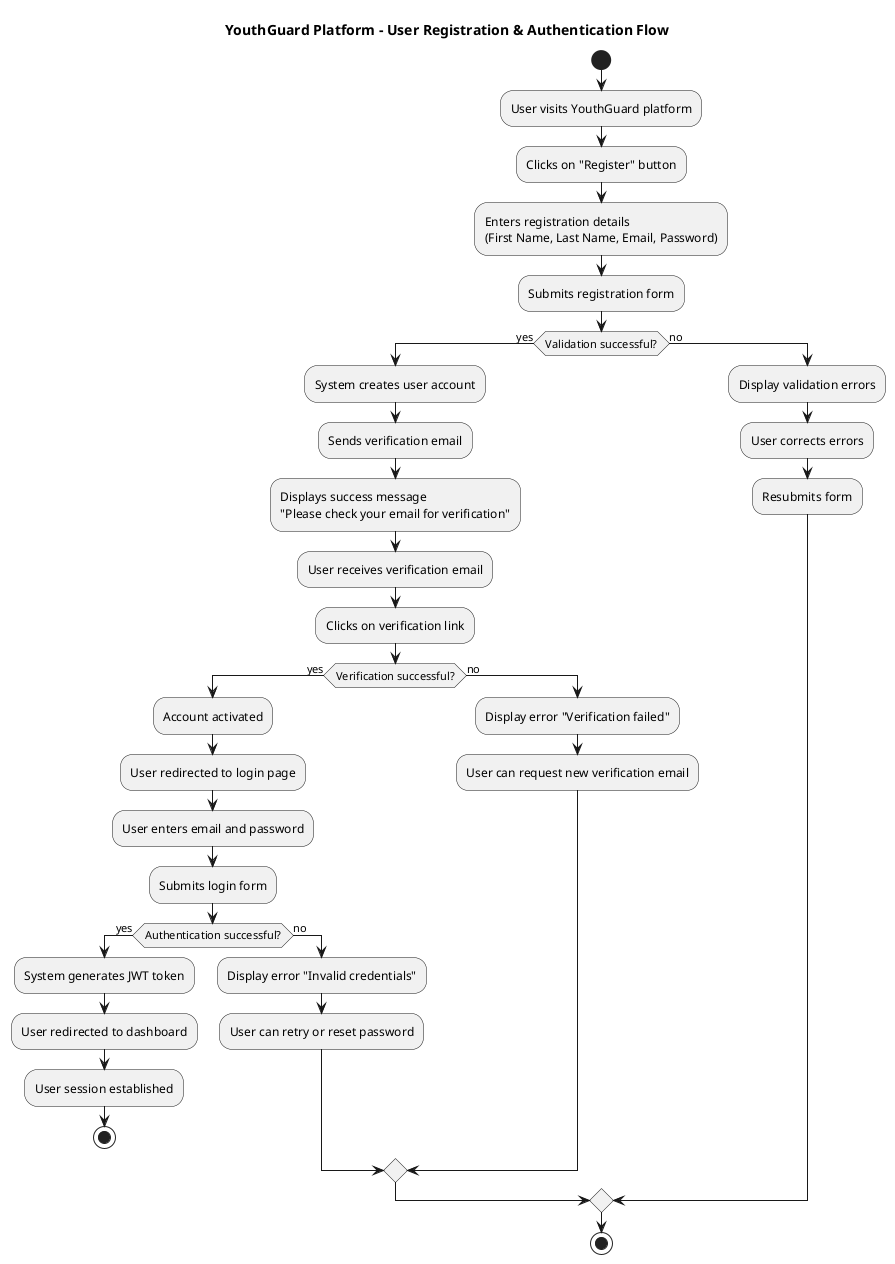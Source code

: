 @startuml
title YouthGuard Platform - User Registration & Authentication Flow

start
:User visits YouthGuard platform;
:Clicks on "Register" button;
:Enters registration details\n(First Name, Last Name, Email, Password);
:Submits registration form;

if (Validation successful?) then (yes)
  :System creates user account;
  :Sends verification email;
  :Displays success message\n"Please check your email for verification";
  
  :User receives verification email;
  :Clicks on verification link;
  if (Verification successful?) then (yes)
    :Account activated;
    :User redirected to login page;
    :User enters email and password;
    :Submits login form;
    if (Authentication successful?) then (yes)
      :System generates JWT token;
      :User redirected to dashboard;
      :User session established;
      stop
    else (no)
      :Display error "Invalid credentials";
      :User can retry or reset password;
    endif
  else (no)
    :Display error "Verification failed";
    :User can request new verification email;
  endif
else (no)
  :Display validation errors;
  :User corrects errors;
  :Resubmits form;
endif

stop
@enduml